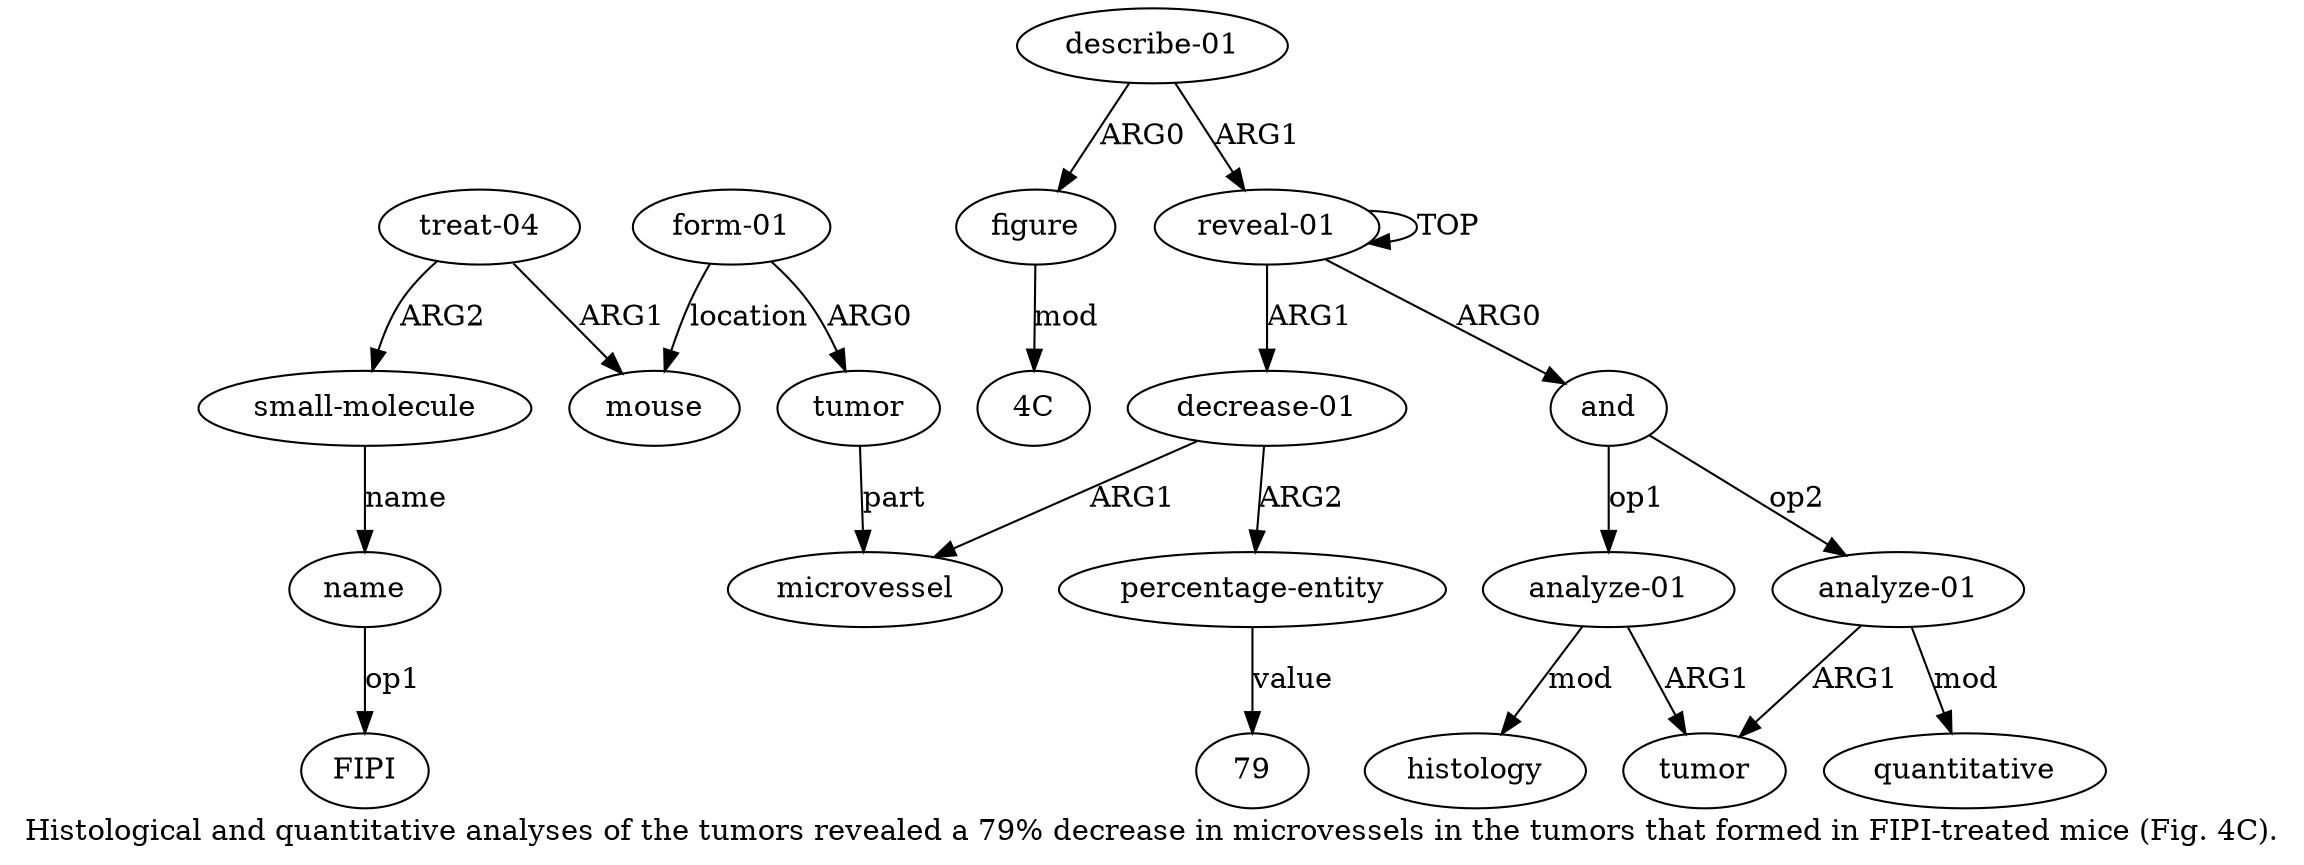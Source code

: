 digraph  {
	graph [label="Histological and quantitative analyses of the tumors revealed a 79% decrease in microvessels in the tumors that formed in FIPI-treated \
mice (Fig. 4C)."];
	node [label="\N"];
	a15	 [color=black,
		gold_ind=15,
		gold_label="percentage-entity",
		label="percentage-entity",
		test_ind=15,
		test_label="percentage-entity"];
	"a15 79"	 [color=black,
		gold_ind=-1,
		gold_label=79,
		label=79,
		test_ind=-1,
		test_label=79];
	a15 -> "a15 79" [key=0,
	color=black,
	gold_label=value,
	label=value,
	test_label=value];
a14 [color=black,
	gold_ind=14,
	gold_label=name,
	label=name,
	test_ind=14,
	test_label=name];
"a14 FIPI" [color=black,
	gold_ind=-1,
	gold_label=FIPI,
	label=FIPI,
	test_ind=-1,
	test_label=FIPI];
a14 -> "a14 FIPI" [key=0,
color=black,
gold_label=op1,
label=op1,
test_label=op1];
a17 [color=black,
gold_ind=17,
gold_label=figure,
label=figure,
test_ind=17,
test_label=figure];
"a17 4C" [color=black,
gold_ind=-1,
gold_label="4C",
label="4C",
test_ind=-1,
test_label="4C"];
a17 -> "a17 4C" [key=0,
color=black,
gold_label=mod,
label=mod,
test_label=mod];
a16 [color=black,
gold_ind=16,
gold_label="describe-01",
label="describe-01",
test_ind=16,
test_label="describe-01"];
a16 -> a17 [key=0,
color=black,
gold_label=ARG0,
label=ARG0,
test_label=ARG0];
a0 [color=black,
gold_ind=0,
gold_label="reveal-01",
label="reveal-01",
test_ind=0,
test_label="reveal-01"];
a16 -> a0 [key=0,
color=black,
gold_label=ARG1,
label=ARG1,
test_label=ARG1];
a11 [color=black,
gold_ind=11,
gold_label=mouse,
label=mouse,
test_ind=11,
test_label=mouse];
a10 [color=black,
gold_ind=10,
gold_label="form-01",
label="form-01",
test_ind=10,
test_label="form-01"];
a10 -> a11 [key=0,
color=black,
gold_label=location,
label=location,
test_label=location];
a9 [color=black,
gold_ind=9,
gold_label=tumor,
label=tumor,
test_ind=9,
test_label=tumor];
a10 -> a9 [key=0,
color=black,
gold_label=ARG0,
label=ARG0,
test_label=ARG0];
a13 [color=black,
gold_ind=13,
gold_label="small-molecule",
label="small-molecule",
test_ind=13,
test_label="small-molecule"];
a13 -> a14 [key=0,
color=black,
gold_label=name,
label=name,
test_label=name];
a12 [color=black,
gold_ind=12,
gold_label="treat-04",
label="treat-04",
test_ind=12,
test_label="treat-04"];
a12 -> a11 [key=0,
color=black,
gold_label=ARG1,
label=ARG1,
test_label=ARG1];
a12 -> a13 [key=0,
color=black,
gold_label=ARG2,
label=ARG2,
test_label=ARG2];
a1 [color=black,
gold_ind=1,
gold_label=and,
label=and,
test_ind=1,
test_label=and];
a2 [color=black,
gold_ind=2,
gold_label="analyze-01",
label="analyze-01",
test_ind=2,
test_label="analyze-01"];
a1 -> a2 [key=0,
color=black,
gold_label=op1,
label=op1,
test_label=op1];
a5 [color=black,
gold_ind=5,
gold_label="analyze-01",
label="analyze-01",
test_ind=5,
test_label="analyze-01"];
a1 -> a5 [key=0,
color=black,
gold_label=op2,
label=op2,
test_label=op2];
a0 -> a1 [key=0,
color=black,
gold_label=ARG0,
label=ARG0,
test_label=ARG0];
a0 -> a0 [key=0,
color=black,
gold_label=TOP,
label=TOP,
test_label=TOP];
a7 [color=black,
gold_ind=7,
gold_label="decrease-01",
label="decrease-01",
test_ind=7,
test_label="decrease-01"];
a0 -> a7 [key=0,
color=black,
gold_label=ARG1,
label=ARG1,
test_label=ARG1];
a3 [color=black,
gold_ind=3,
gold_label=tumor,
label=tumor,
test_ind=3,
test_label=tumor];
a2 -> a3 [key=0,
color=black,
gold_label=ARG1,
label=ARG1,
test_label=ARG1];
a4 [color=black,
gold_ind=4,
gold_label=histology,
label=histology,
test_ind=4,
test_label=histology];
a2 -> a4 [key=0,
color=black,
gold_label=mod,
label=mod,
test_label=mod];
a5 -> a3 [key=0,
color=black,
gold_label=ARG1,
label=ARG1,
test_label=ARG1];
a6 [color=black,
gold_ind=6,
gold_label=quantitative,
label=quantitative,
test_ind=6,
test_label=quantitative];
a5 -> a6 [key=0,
color=black,
gold_label=mod,
label=mod,
test_label=mod];
a7 -> a15 [key=0,
color=black,
gold_label=ARG2,
label=ARG2,
test_label=ARG2];
a8 [color=black,
gold_ind=8,
gold_label=microvessel,
label=microvessel,
test_ind=8,
test_label=microvessel];
a7 -> a8 [key=0,
color=black,
gold_label=ARG1,
label=ARG1,
test_label=ARG1];
a9 -> a8 [key=0,
color=black,
gold_label=part,
label=part,
test_label=part];
}
